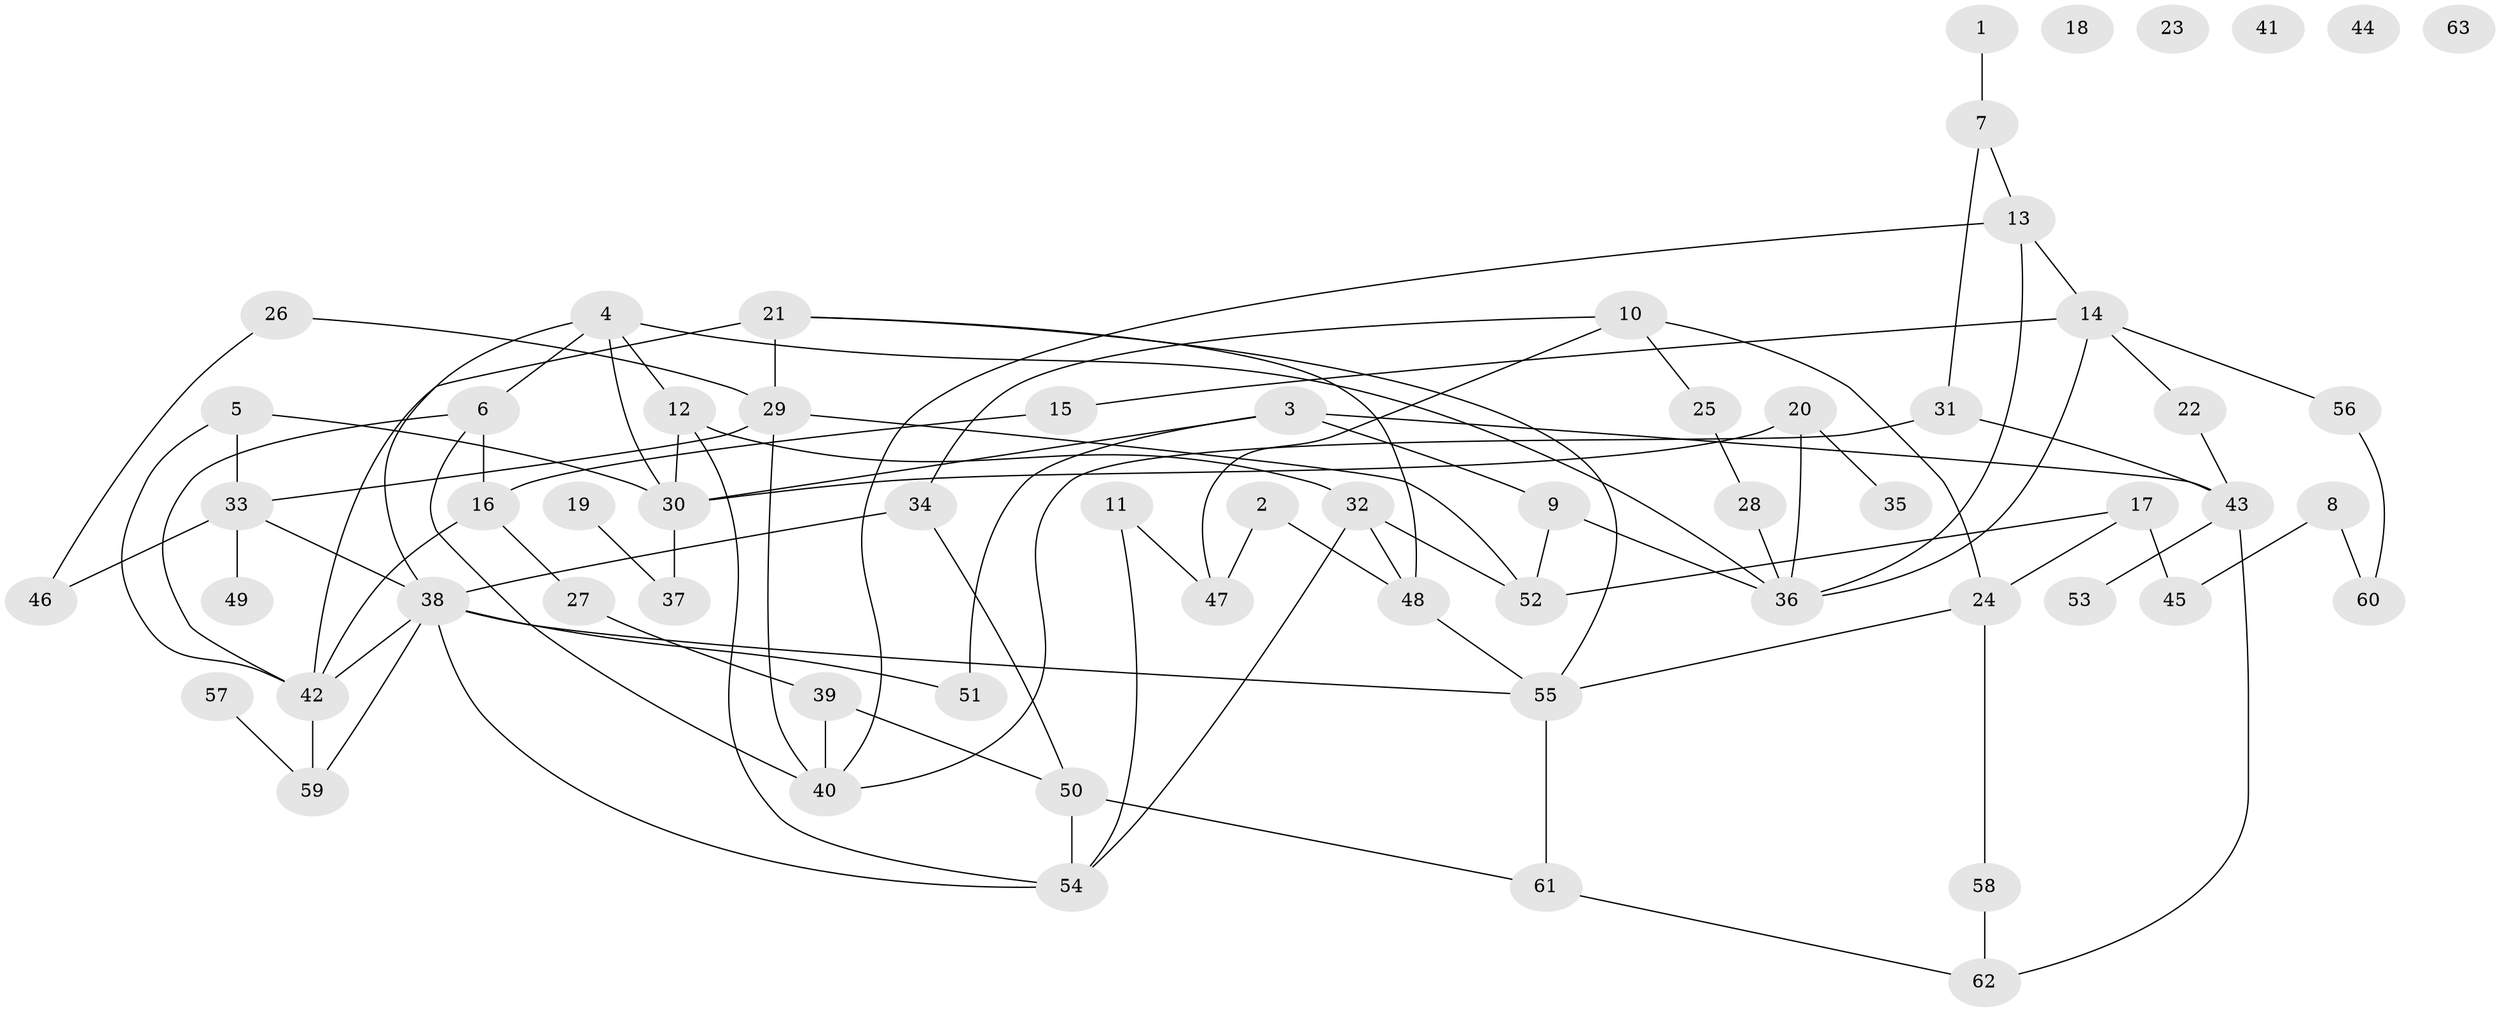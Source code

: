 // coarse degree distribution, {1: 0.1, 3: 0.175, 7: 0.1, 5: 0.075, 4: 0.125, 2: 0.2, 0: 0.125, 6: 0.05, 8: 0.025, 10: 0.025}
// Generated by graph-tools (version 1.1) at 2025/41/03/06/25 10:41:20]
// undirected, 63 vertices, 94 edges
graph export_dot {
graph [start="1"]
  node [color=gray90,style=filled];
  1;
  2;
  3;
  4;
  5;
  6;
  7;
  8;
  9;
  10;
  11;
  12;
  13;
  14;
  15;
  16;
  17;
  18;
  19;
  20;
  21;
  22;
  23;
  24;
  25;
  26;
  27;
  28;
  29;
  30;
  31;
  32;
  33;
  34;
  35;
  36;
  37;
  38;
  39;
  40;
  41;
  42;
  43;
  44;
  45;
  46;
  47;
  48;
  49;
  50;
  51;
  52;
  53;
  54;
  55;
  56;
  57;
  58;
  59;
  60;
  61;
  62;
  63;
  1 -- 7;
  2 -- 47;
  2 -- 48;
  3 -- 9;
  3 -- 30;
  3 -- 43;
  3 -- 51;
  4 -- 6;
  4 -- 12;
  4 -- 30;
  4 -- 36;
  4 -- 38;
  5 -- 30;
  5 -- 33;
  5 -- 42;
  6 -- 16;
  6 -- 40;
  6 -- 42;
  7 -- 13;
  7 -- 31;
  8 -- 45;
  8 -- 60;
  9 -- 36;
  9 -- 52;
  10 -- 24;
  10 -- 25;
  10 -- 34;
  10 -- 47;
  11 -- 47;
  11 -- 54;
  12 -- 30;
  12 -- 32;
  12 -- 54;
  13 -- 14;
  13 -- 36;
  13 -- 40;
  14 -- 15;
  14 -- 22;
  14 -- 36;
  14 -- 56;
  15 -- 16;
  16 -- 27;
  16 -- 42;
  17 -- 24;
  17 -- 45;
  17 -- 52;
  19 -- 37;
  20 -- 30;
  20 -- 35;
  20 -- 36;
  21 -- 29;
  21 -- 42;
  21 -- 48;
  21 -- 55;
  22 -- 43;
  24 -- 55;
  24 -- 58;
  25 -- 28;
  26 -- 29;
  26 -- 46;
  27 -- 39;
  28 -- 36;
  29 -- 33;
  29 -- 40;
  29 -- 52;
  30 -- 37;
  31 -- 40;
  31 -- 43;
  32 -- 48;
  32 -- 52;
  32 -- 54;
  33 -- 38;
  33 -- 46;
  33 -- 49;
  34 -- 38;
  34 -- 50;
  38 -- 42;
  38 -- 51;
  38 -- 54;
  38 -- 55;
  38 -- 59;
  39 -- 40;
  39 -- 50;
  42 -- 59;
  43 -- 53;
  43 -- 62;
  48 -- 55;
  50 -- 54;
  50 -- 61;
  55 -- 61;
  56 -- 60;
  57 -- 59;
  58 -- 62;
  61 -- 62;
}
